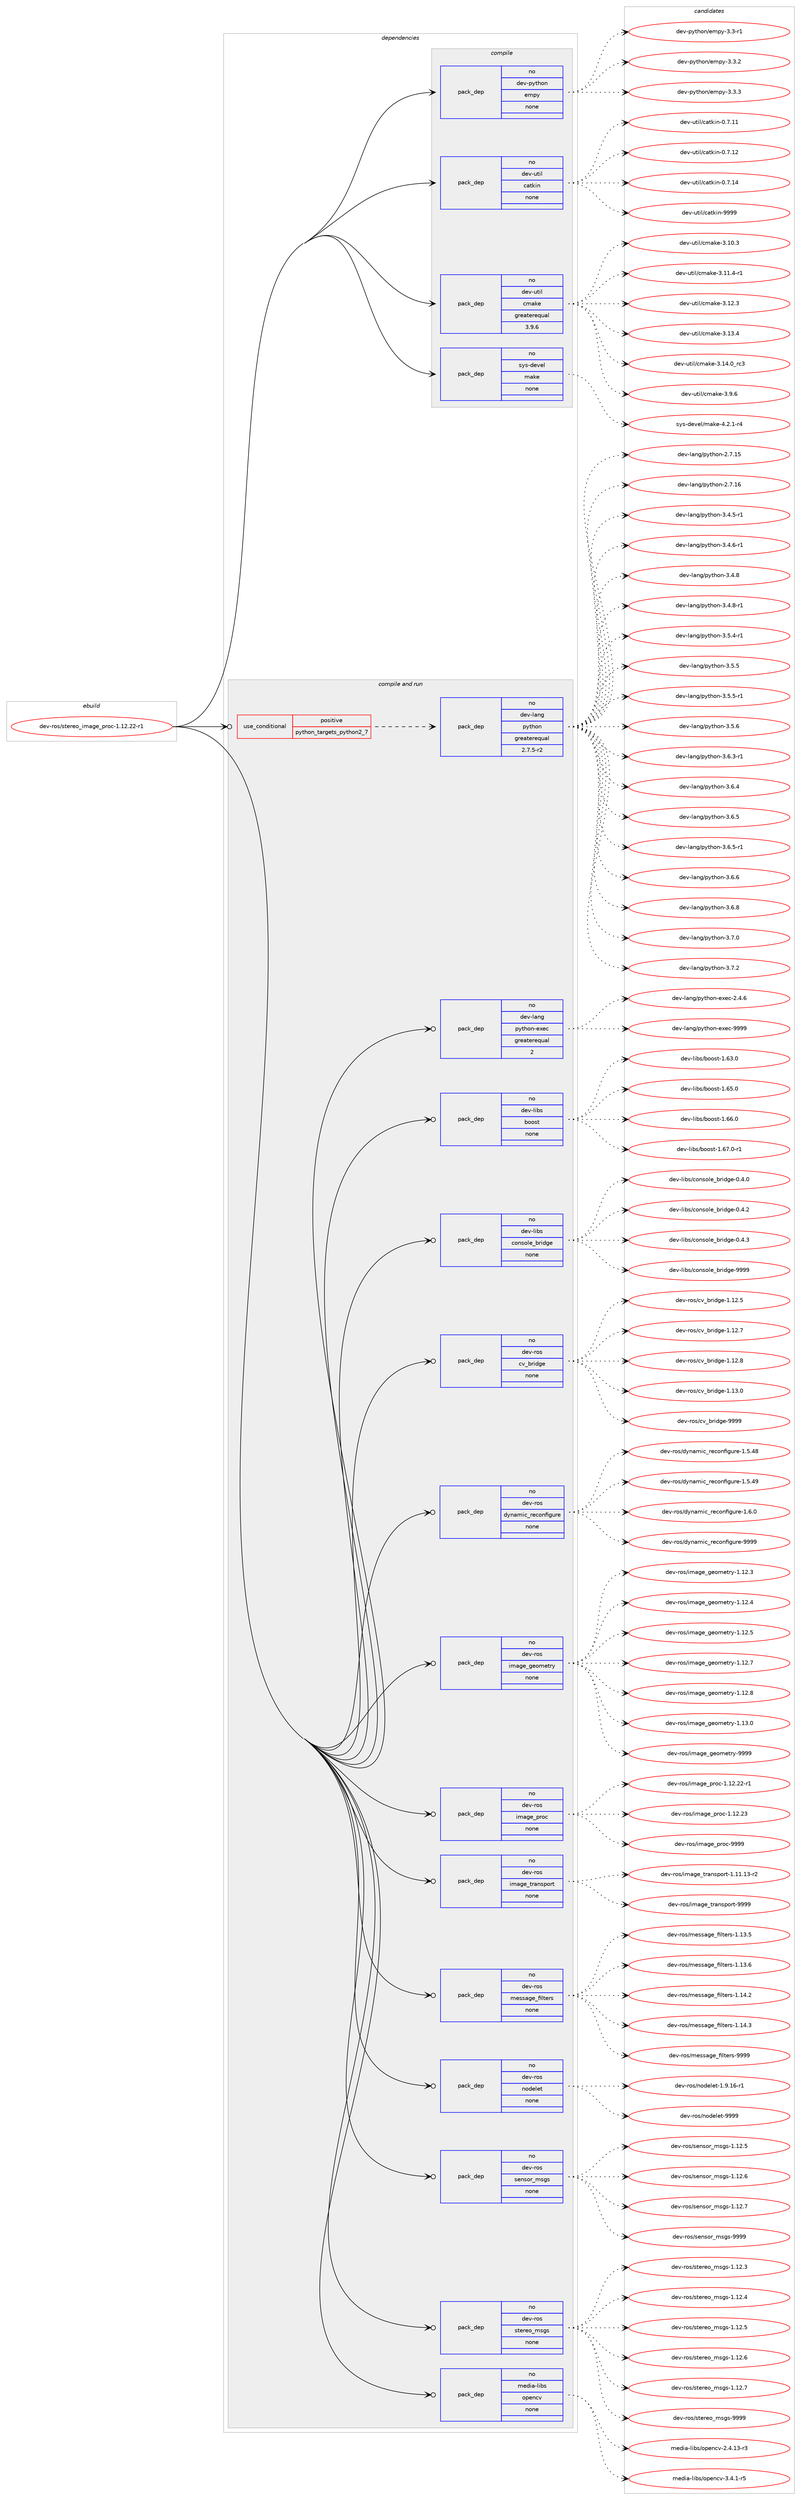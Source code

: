 digraph prolog {

# *************
# Graph options
# *************

newrank=true;
concentrate=true;
compound=true;
graph [rankdir=LR,fontname=Helvetica,fontsize=10,ranksep=1.5];#, ranksep=2.5, nodesep=0.2];
edge  [arrowhead=vee];
node  [fontname=Helvetica,fontsize=10];

# **********
# The ebuild
# **********

subgraph cluster_leftcol {
color=gray;
rank=same;
label=<<i>ebuild</i>>;
id [label="dev-ros/stereo_image_proc-1.12.22-r1", color=red, width=4, href="../dev-ros/stereo_image_proc-1.12.22-r1.svg"];
}

# ****************
# The dependencies
# ****************

subgraph cluster_midcol {
color=gray;
label=<<i>dependencies</i>>;
subgraph cluster_compile {
fillcolor="#eeeeee";
style=filled;
label=<<i>compile</i>>;
subgraph pack1057390 {
dependency1471544 [label=<<TABLE BORDER="0" CELLBORDER="1" CELLSPACING="0" CELLPADDING="4" WIDTH="220"><TR><TD ROWSPAN="6" CELLPADDING="30">pack_dep</TD></TR><TR><TD WIDTH="110">no</TD></TR><TR><TD>dev-python</TD></TR><TR><TD>empy</TD></TR><TR><TD>none</TD></TR><TR><TD></TD></TR></TABLE>>, shape=none, color=blue];
}
id:e -> dependency1471544:w [weight=20,style="solid",arrowhead="vee"];
subgraph pack1057391 {
dependency1471545 [label=<<TABLE BORDER="0" CELLBORDER="1" CELLSPACING="0" CELLPADDING="4" WIDTH="220"><TR><TD ROWSPAN="6" CELLPADDING="30">pack_dep</TD></TR><TR><TD WIDTH="110">no</TD></TR><TR><TD>dev-util</TD></TR><TR><TD>catkin</TD></TR><TR><TD>none</TD></TR><TR><TD></TD></TR></TABLE>>, shape=none, color=blue];
}
id:e -> dependency1471545:w [weight=20,style="solid",arrowhead="vee"];
subgraph pack1057392 {
dependency1471546 [label=<<TABLE BORDER="0" CELLBORDER="1" CELLSPACING="0" CELLPADDING="4" WIDTH="220"><TR><TD ROWSPAN="6" CELLPADDING="30">pack_dep</TD></TR><TR><TD WIDTH="110">no</TD></TR><TR><TD>dev-util</TD></TR><TR><TD>cmake</TD></TR><TR><TD>greaterequal</TD></TR><TR><TD>3.9.6</TD></TR></TABLE>>, shape=none, color=blue];
}
id:e -> dependency1471546:w [weight=20,style="solid",arrowhead="vee"];
subgraph pack1057393 {
dependency1471547 [label=<<TABLE BORDER="0" CELLBORDER="1" CELLSPACING="0" CELLPADDING="4" WIDTH="220"><TR><TD ROWSPAN="6" CELLPADDING="30">pack_dep</TD></TR><TR><TD WIDTH="110">no</TD></TR><TR><TD>sys-devel</TD></TR><TR><TD>make</TD></TR><TR><TD>none</TD></TR><TR><TD></TD></TR></TABLE>>, shape=none, color=blue];
}
id:e -> dependency1471547:w [weight=20,style="solid",arrowhead="vee"];
}
subgraph cluster_compileandrun {
fillcolor="#eeeeee";
style=filled;
label=<<i>compile and run</i>>;
subgraph cond390764 {
dependency1471548 [label=<<TABLE BORDER="0" CELLBORDER="1" CELLSPACING="0" CELLPADDING="4"><TR><TD ROWSPAN="3" CELLPADDING="10">use_conditional</TD></TR><TR><TD>positive</TD></TR><TR><TD>python_targets_python2_7</TD></TR></TABLE>>, shape=none, color=red];
subgraph pack1057394 {
dependency1471549 [label=<<TABLE BORDER="0" CELLBORDER="1" CELLSPACING="0" CELLPADDING="4" WIDTH="220"><TR><TD ROWSPAN="6" CELLPADDING="30">pack_dep</TD></TR><TR><TD WIDTH="110">no</TD></TR><TR><TD>dev-lang</TD></TR><TR><TD>python</TD></TR><TR><TD>greaterequal</TD></TR><TR><TD>2.7.5-r2</TD></TR></TABLE>>, shape=none, color=blue];
}
dependency1471548:e -> dependency1471549:w [weight=20,style="dashed",arrowhead="vee"];
}
id:e -> dependency1471548:w [weight=20,style="solid",arrowhead="odotvee"];
subgraph pack1057395 {
dependency1471550 [label=<<TABLE BORDER="0" CELLBORDER="1" CELLSPACING="0" CELLPADDING="4" WIDTH="220"><TR><TD ROWSPAN="6" CELLPADDING="30">pack_dep</TD></TR><TR><TD WIDTH="110">no</TD></TR><TR><TD>dev-lang</TD></TR><TR><TD>python-exec</TD></TR><TR><TD>greaterequal</TD></TR><TR><TD>2</TD></TR></TABLE>>, shape=none, color=blue];
}
id:e -> dependency1471550:w [weight=20,style="solid",arrowhead="odotvee"];
subgraph pack1057396 {
dependency1471551 [label=<<TABLE BORDER="0" CELLBORDER="1" CELLSPACING="0" CELLPADDING="4" WIDTH="220"><TR><TD ROWSPAN="6" CELLPADDING="30">pack_dep</TD></TR><TR><TD WIDTH="110">no</TD></TR><TR><TD>dev-libs</TD></TR><TR><TD>boost</TD></TR><TR><TD>none</TD></TR><TR><TD></TD></TR></TABLE>>, shape=none, color=blue];
}
id:e -> dependency1471551:w [weight=20,style="solid",arrowhead="odotvee"];
subgraph pack1057397 {
dependency1471552 [label=<<TABLE BORDER="0" CELLBORDER="1" CELLSPACING="0" CELLPADDING="4" WIDTH="220"><TR><TD ROWSPAN="6" CELLPADDING="30">pack_dep</TD></TR><TR><TD WIDTH="110">no</TD></TR><TR><TD>dev-libs</TD></TR><TR><TD>console_bridge</TD></TR><TR><TD>none</TD></TR><TR><TD></TD></TR></TABLE>>, shape=none, color=blue];
}
id:e -> dependency1471552:w [weight=20,style="solid",arrowhead="odotvee"];
subgraph pack1057398 {
dependency1471553 [label=<<TABLE BORDER="0" CELLBORDER="1" CELLSPACING="0" CELLPADDING="4" WIDTH="220"><TR><TD ROWSPAN="6" CELLPADDING="30">pack_dep</TD></TR><TR><TD WIDTH="110">no</TD></TR><TR><TD>dev-ros</TD></TR><TR><TD>cv_bridge</TD></TR><TR><TD>none</TD></TR><TR><TD></TD></TR></TABLE>>, shape=none, color=blue];
}
id:e -> dependency1471553:w [weight=20,style="solid",arrowhead="odotvee"];
subgraph pack1057399 {
dependency1471554 [label=<<TABLE BORDER="0" CELLBORDER="1" CELLSPACING="0" CELLPADDING="4" WIDTH="220"><TR><TD ROWSPAN="6" CELLPADDING="30">pack_dep</TD></TR><TR><TD WIDTH="110">no</TD></TR><TR><TD>dev-ros</TD></TR><TR><TD>dynamic_reconfigure</TD></TR><TR><TD>none</TD></TR><TR><TD></TD></TR></TABLE>>, shape=none, color=blue];
}
id:e -> dependency1471554:w [weight=20,style="solid",arrowhead="odotvee"];
subgraph pack1057400 {
dependency1471555 [label=<<TABLE BORDER="0" CELLBORDER="1" CELLSPACING="0" CELLPADDING="4" WIDTH="220"><TR><TD ROWSPAN="6" CELLPADDING="30">pack_dep</TD></TR><TR><TD WIDTH="110">no</TD></TR><TR><TD>dev-ros</TD></TR><TR><TD>image_geometry</TD></TR><TR><TD>none</TD></TR><TR><TD></TD></TR></TABLE>>, shape=none, color=blue];
}
id:e -> dependency1471555:w [weight=20,style="solid",arrowhead="odotvee"];
subgraph pack1057401 {
dependency1471556 [label=<<TABLE BORDER="0" CELLBORDER="1" CELLSPACING="0" CELLPADDING="4" WIDTH="220"><TR><TD ROWSPAN="6" CELLPADDING="30">pack_dep</TD></TR><TR><TD WIDTH="110">no</TD></TR><TR><TD>dev-ros</TD></TR><TR><TD>image_proc</TD></TR><TR><TD>none</TD></TR><TR><TD></TD></TR></TABLE>>, shape=none, color=blue];
}
id:e -> dependency1471556:w [weight=20,style="solid",arrowhead="odotvee"];
subgraph pack1057402 {
dependency1471557 [label=<<TABLE BORDER="0" CELLBORDER="1" CELLSPACING="0" CELLPADDING="4" WIDTH="220"><TR><TD ROWSPAN="6" CELLPADDING="30">pack_dep</TD></TR><TR><TD WIDTH="110">no</TD></TR><TR><TD>dev-ros</TD></TR><TR><TD>image_transport</TD></TR><TR><TD>none</TD></TR><TR><TD></TD></TR></TABLE>>, shape=none, color=blue];
}
id:e -> dependency1471557:w [weight=20,style="solid",arrowhead="odotvee"];
subgraph pack1057403 {
dependency1471558 [label=<<TABLE BORDER="0" CELLBORDER="1" CELLSPACING="0" CELLPADDING="4" WIDTH="220"><TR><TD ROWSPAN="6" CELLPADDING="30">pack_dep</TD></TR><TR><TD WIDTH="110">no</TD></TR><TR><TD>dev-ros</TD></TR><TR><TD>message_filters</TD></TR><TR><TD>none</TD></TR><TR><TD></TD></TR></TABLE>>, shape=none, color=blue];
}
id:e -> dependency1471558:w [weight=20,style="solid",arrowhead="odotvee"];
subgraph pack1057404 {
dependency1471559 [label=<<TABLE BORDER="0" CELLBORDER="1" CELLSPACING="0" CELLPADDING="4" WIDTH="220"><TR><TD ROWSPAN="6" CELLPADDING="30">pack_dep</TD></TR><TR><TD WIDTH="110">no</TD></TR><TR><TD>dev-ros</TD></TR><TR><TD>nodelet</TD></TR><TR><TD>none</TD></TR><TR><TD></TD></TR></TABLE>>, shape=none, color=blue];
}
id:e -> dependency1471559:w [weight=20,style="solid",arrowhead="odotvee"];
subgraph pack1057405 {
dependency1471560 [label=<<TABLE BORDER="0" CELLBORDER="1" CELLSPACING="0" CELLPADDING="4" WIDTH="220"><TR><TD ROWSPAN="6" CELLPADDING="30">pack_dep</TD></TR><TR><TD WIDTH="110">no</TD></TR><TR><TD>dev-ros</TD></TR><TR><TD>sensor_msgs</TD></TR><TR><TD>none</TD></TR><TR><TD></TD></TR></TABLE>>, shape=none, color=blue];
}
id:e -> dependency1471560:w [weight=20,style="solid",arrowhead="odotvee"];
subgraph pack1057406 {
dependency1471561 [label=<<TABLE BORDER="0" CELLBORDER="1" CELLSPACING="0" CELLPADDING="4" WIDTH="220"><TR><TD ROWSPAN="6" CELLPADDING="30">pack_dep</TD></TR><TR><TD WIDTH="110">no</TD></TR><TR><TD>dev-ros</TD></TR><TR><TD>stereo_msgs</TD></TR><TR><TD>none</TD></TR><TR><TD></TD></TR></TABLE>>, shape=none, color=blue];
}
id:e -> dependency1471561:w [weight=20,style="solid",arrowhead="odotvee"];
subgraph pack1057407 {
dependency1471562 [label=<<TABLE BORDER="0" CELLBORDER="1" CELLSPACING="0" CELLPADDING="4" WIDTH="220"><TR><TD ROWSPAN="6" CELLPADDING="30">pack_dep</TD></TR><TR><TD WIDTH="110">no</TD></TR><TR><TD>media-libs</TD></TR><TR><TD>opencv</TD></TR><TR><TD>none</TD></TR><TR><TD></TD></TR></TABLE>>, shape=none, color=blue];
}
id:e -> dependency1471562:w [weight=20,style="solid",arrowhead="odotvee"];
}
subgraph cluster_run {
fillcolor="#eeeeee";
style=filled;
label=<<i>run</i>>;
}
}

# **************
# The candidates
# **************

subgraph cluster_choices {
rank=same;
color=gray;
label=<<i>candidates</i>>;

subgraph choice1057390 {
color=black;
nodesep=1;
choice1001011184511212111610411111047101109112121455146514511449 [label="dev-python/empy-3.3-r1", color=red, width=4,href="../dev-python/empy-3.3-r1.svg"];
choice1001011184511212111610411111047101109112121455146514650 [label="dev-python/empy-3.3.2", color=red, width=4,href="../dev-python/empy-3.3.2.svg"];
choice1001011184511212111610411111047101109112121455146514651 [label="dev-python/empy-3.3.3", color=red, width=4,href="../dev-python/empy-3.3.3.svg"];
dependency1471544:e -> choice1001011184511212111610411111047101109112121455146514511449:w [style=dotted,weight="100"];
dependency1471544:e -> choice1001011184511212111610411111047101109112121455146514650:w [style=dotted,weight="100"];
dependency1471544:e -> choice1001011184511212111610411111047101109112121455146514651:w [style=dotted,weight="100"];
}
subgraph choice1057391 {
color=black;
nodesep=1;
choice1001011184511711610510847999711610710511045484655464949 [label="dev-util/catkin-0.7.11", color=red, width=4,href="../dev-util/catkin-0.7.11.svg"];
choice1001011184511711610510847999711610710511045484655464950 [label="dev-util/catkin-0.7.12", color=red, width=4,href="../dev-util/catkin-0.7.12.svg"];
choice1001011184511711610510847999711610710511045484655464952 [label="dev-util/catkin-0.7.14", color=red, width=4,href="../dev-util/catkin-0.7.14.svg"];
choice100101118451171161051084799971161071051104557575757 [label="dev-util/catkin-9999", color=red, width=4,href="../dev-util/catkin-9999.svg"];
dependency1471545:e -> choice1001011184511711610510847999711610710511045484655464949:w [style=dotted,weight="100"];
dependency1471545:e -> choice1001011184511711610510847999711610710511045484655464950:w [style=dotted,weight="100"];
dependency1471545:e -> choice1001011184511711610510847999711610710511045484655464952:w [style=dotted,weight="100"];
dependency1471545:e -> choice100101118451171161051084799971161071051104557575757:w [style=dotted,weight="100"];
}
subgraph choice1057392 {
color=black;
nodesep=1;
choice1001011184511711610510847991099710710145514649484651 [label="dev-util/cmake-3.10.3", color=red, width=4,href="../dev-util/cmake-3.10.3.svg"];
choice10010111845117116105108479910997107101455146494946524511449 [label="dev-util/cmake-3.11.4-r1", color=red, width=4,href="../dev-util/cmake-3.11.4-r1.svg"];
choice1001011184511711610510847991099710710145514649504651 [label="dev-util/cmake-3.12.3", color=red, width=4,href="../dev-util/cmake-3.12.3.svg"];
choice1001011184511711610510847991099710710145514649514652 [label="dev-util/cmake-3.13.4", color=red, width=4,href="../dev-util/cmake-3.13.4.svg"];
choice1001011184511711610510847991099710710145514649524648951149951 [label="dev-util/cmake-3.14.0_rc3", color=red, width=4,href="../dev-util/cmake-3.14.0_rc3.svg"];
choice10010111845117116105108479910997107101455146574654 [label="dev-util/cmake-3.9.6", color=red, width=4,href="../dev-util/cmake-3.9.6.svg"];
dependency1471546:e -> choice1001011184511711610510847991099710710145514649484651:w [style=dotted,weight="100"];
dependency1471546:e -> choice10010111845117116105108479910997107101455146494946524511449:w [style=dotted,weight="100"];
dependency1471546:e -> choice1001011184511711610510847991099710710145514649504651:w [style=dotted,weight="100"];
dependency1471546:e -> choice1001011184511711610510847991099710710145514649514652:w [style=dotted,weight="100"];
dependency1471546:e -> choice1001011184511711610510847991099710710145514649524648951149951:w [style=dotted,weight="100"];
dependency1471546:e -> choice10010111845117116105108479910997107101455146574654:w [style=dotted,weight="100"];
}
subgraph choice1057393 {
color=black;
nodesep=1;
choice1151211154510010111810110847109971071014552465046494511452 [label="sys-devel/make-4.2.1-r4", color=red, width=4,href="../sys-devel/make-4.2.1-r4.svg"];
dependency1471547:e -> choice1151211154510010111810110847109971071014552465046494511452:w [style=dotted,weight="100"];
}
subgraph choice1057394 {
color=black;
nodesep=1;
choice10010111845108971101034711212111610411111045504655464953 [label="dev-lang/python-2.7.15", color=red, width=4,href="../dev-lang/python-2.7.15.svg"];
choice10010111845108971101034711212111610411111045504655464954 [label="dev-lang/python-2.7.16", color=red, width=4,href="../dev-lang/python-2.7.16.svg"];
choice1001011184510897110103471121211161041111104551465246534511449 [label="dev-lang/python-3.4.5-r1", color=red, width=4,href="../dev-lang/python-3.4.5-r1.svg"];
choice1001011184510897110103471121211161041111104551465246544511449 [label="dev-lang/python-3.4.6-r1", color=red, width=4,href="../dev-lang/python-3.4.6-r1.svg"];
choice100101118451089711010347112121116104111110455146524656 [label="dev-lang/python-3.4.8", color=red, width=4,href="../dev-lang/python-3.4.8.svg"];
choice1001011184510897110103471121211161041111104551465246564511449 [label="dev-lang/python-3.4.8-r1", color=red, width=4,href="../dev-lang/python-3.4.8-r1.svg"];
choice1001011184510897110103471121211161041111104551465346524511449 [label="dev-lang/python-3.5.4-r1", color=red, width=4,href="../dev-lang/python-3.5.4-r1.svg"];
choice100101118451089711010347112121116104111110455146534653 [label="dev-lang/python-3.5.5", color=red, width=4,href="../dev-lang/python-3.5.5.svg"];
choice1001011184510897110103471121211161041111104551465346534511449 [label="dev-lang/python-3.5.5-r1", color=red, width=4,href="../dev-lang/python-3.5.5-r1.svg"];
choice100101118451089711010347112121116104111110455146534654 [label="dev-lang/python-3.5.6", color=red, width=4,href="../dev-lang/python-3.5.6.svg"];
choice1001011184510897110103471121211161041111104551465446514511449 [label="dev-lang/python-3.6.3-r1", color=red, width=4,href="../dev-lang/python-3.6.3-r1.svg"];
choice100101118451089711010347112121116104111110455146544652 [label="dev-lang/python-3.6.4", color=red, width=4,href="../dev-lang/python-3.6.4.svg"];
choice100101118451089711010347112121116104111110455146544653 [label="dev-lang/python-3.6.5", color=red, width=4,href="../dev-lang/python-3.6.5.svg"];
choice1001011184510897110103471121211161041111104551465446534511449 [label="dev-lang/python-3.6.5-r1", color=red, width=4,href="../dev-lang/python-3.6.5-r1.svg"];
choice100101118451089711010347112121116104111110455146544654 [label="dev-lang/python-3.6.6", color=red, width=4,href="../dev-lang/python-3.6.6.svg"];
choice100101118451089711010347112121116104111110455146544656 [label="dev-lang/python-3.6.8", color=red, width=4,href="../dev-lang/python-3.6.8.svg"];
choice100101118451089711010347112121116104111110455146554648 [label="dev-lang/python-3.7.0", color=red, width=4,href="../dev-lang/python-3.7.0.svg"];
choice100101118451089711010347112121116104111110455146554650 [label="dev-lang/python-3.7.2", color=red, width=4,href="../dev-lang/python-3.7.2.svg"];
dependency1471549:e -> choice10010111845108971101034711212111610411111045504655464953:w [style=dotted,weight="100"];
dependency1471549:e -> choice10010111845108971101034711212111610411111045504655464954:w [style=dotted,weight="100"];
dependency1471549:e -> choice1001011184510897110103471121211161041111104551465246534511449:w [style=dotted,weight="100"];
dependency1471549:e -> choice1001011184510897110103471121211161041111104551465246544511449:w [style=dotted,weight="100"];
dependency1471549:e -> choice100101118451089711010347112121116104111110455146524656:w [style=dotted,weight="100"];
dependency1471549:e -> choice1001011184510897110103471121211161041111104551465246564511449:w [style=dotted,weight="100"];
dependency1471549:e -> choice1001011184510897110103471121211161041111104551465346524511449:w [style=dotted,weight="100"];
dependency1471549:e -> choice100101118451089711010347112121116104111110455146534653:w [style=dotted,weight="100"];
dependency1471549:e -> choice1001011184510897110103471121211161041111104551465346534511449:w [style=dotted,weight="100"];
dependency1471549:e -> choice100101118451089711010347112121116104111110455146534654:w [style=dotted,weight="100"];
dependency1471549:e -> choice1001011184510897110103471121211161041111104551465446514511449:w [style=dotted,weight="100"];
dependency1471549:e -> choice100101118451089711010347112121116104111110455146544652:w [style=dotted,weight="100"];
dependency1471549:e -> choice100101118451089711010347112121116104111110455146544653:w [style=dotted,weight="100"];
dependency1471549:e -> choice1001011184510897110103471121211161041111104551465446534511449:w [style=dotted,weight="100"];
dependency1471549:e -> choice100101118451089711010347112121116104111110455146544654:w [style=dotted,weight="100"];
dependency1471549:e -> choice100101118451089711010347112121116104111110455146544656:w [style=dotted,weight="100"];
dependency1471549:e -> choice100101118451089711010347112121116104111110455146554648:w [style=dotted,weight="100"];
dependency1471549:e -> choice100101118451089711010347112121116104111110455146554650:w [style=dotted,weight="100"];
}
subgraph choice1057395 {
color=black;
nodesep=1;
choice1001011184510897110103471121211161041111104510112010199455046524654 [label="dev-lang/python-exec-2.4.6", color=red, width=4,href="../dev-lang/python-exec-2.4.6.svg"];
choice10010111845108971101034711212111610411111045101120101994557575757 [label="dev-lang/python-exec-9999", color=red, width=4,href="../dev-lang/python-exec-9999.svg"];
dependency1471550:e -> choice1001011184510897110103471121211161041111104510112010199455046524654:w [style=dotted,weight="100"];
dependency1471550:e -> choice10010111845108971101034711212111610411111045101120101994557575757:w [style=dotted,weight="100"];
}
subgraph choice1057396 {
color=black;
nodesep=1;
choice1001011184510810598115479811111111511645494654514648 [label="dev-libs/boost-1.63.0", color=red, width=4,href="../dev-libs/boost-1.63.0.svg"];
choice1001011184510810598115479811111111511645494654534648 [label="dev-libs/boost-1.65.0", color=red, width=4,href="../dev-libs/boost-1.65.0.svg"];
choice1001011184510810598115479811111111511645494654544648 [label="dev-libs/boost-1.66.0", color=red, width=4,href="../dev-libs/boost-1.66.0.svg"];
choice10010111845108105981154798111111115116454946545546484511449 [label="dev-libs/boost-1.67.0-r1", color=red, width=4,href="../dev-libs/boost-1.67.0-r1.svg"];
dependency1471551:e -> choice1001011184510810598115479811111111511645494654514648:w [style=dotted,weight="100"];
dependency1471551:e -> choice1001011184510810598115479811111111511645494654534648:w [style=dotted,weight="100"];
dependency1471551:e -> choice1001011184510810598115479811111111511645494654544648:w [style=dotted,weight="100"];
dependency1471551:e -> choice10010111845108105981154798111111115116454946545546484511449:w [style=dotted,weight="100"];
}
subgraph choice1057397 {
color=black;
nodesep=1;
choice100101118451081059811547991111101151111081019598114105100103101454846524648 [label="dev-libs/console_bridge-0.4.0", color=red, width=4,href="../dev-libs/console_bridge-0.4.0.svg"];
choice100101118451081059811547991111101151111081019598114105100103101454846524650 [label="dev-libs/console_bridge-0.4.2", color=red, width=4,href="../dev-libs/console_bridge-0.4.2.svg"];
choice100101118451081059811547991111101151111081019598114105100103101454846524651 [label="dev-libs/console_bridge-0.4.3", color=red, width=4,href="../dev-libs/console_bridge-0.4.3.svg"];
choice1001011184510810598115479911111011511110810195981141051001031014557575757 [label="dev-libs/console_bridge-9999", color=red, width=4,href="../dev-libs/console_bridge-9999.svg"];
dependency1471552:e -> choice100101118451081059811547991111101151111081019598114105100103101454846524648:w [style=dotted,weight="100"];
dependency1471552:e -> choice100101118451081059811547991111101151111081019598114105100103101454846524650:w [style=dotted,weight="100"];
dependency1471552:e -> choice100101118451081059811547991111101151111081019598114105100103101454846524651:w [style=dotted,weight="100"];
dependency1471552:e -> choice1001011184510810598115479911111011511110810195981141051001031014557575757:w [style=dotted,weight="100"];
}
subgraph choice1057398 {
color=black;
nodesep=1;
choice100101118451141111154799118959811410510010310145494649504653 [label="dev-ros/cv_bridge-1.12.5", color=red, width=4,href="../dev-ros/cv_bridge-1.12.5.svg"];
choice100101118451141111154799118959811410510010310145494649504655 [label="dev-ros/cv_bridge-1.12.7", color=red, width=4,href="../dev-ros/cv_bridge-1.12.7.svg"];
choice100101118451141111154799118959811410510010310145494649504656 [label="dev-ros/cv_bridge-1.12.8", color=red, width=4,href="../dev-ros/cv_bridge-1.12.8.svg"];
choice100101118451141111154799118959811410510010310145494649514648 [label="dev-ros/cv_bridge-1.13.0", color=red, width=4,href="../dev-ros/cv_bridge-1.13.0.svg"];
choice10010111845114111115479911895981141051001031014557575757 [label="dev-ros/cv_bridge-9999", color=red, width=4,href="../dev-ros/cv_bridge-9999.svg"];
dependency1471553:e -> choice100101118451141111154799118959811410510010310145494649504653:w [style=dotted,weight="100"];
dependency1471553:e -> choice100101118451141111154799118959811410510010310145494649504655:w [style=dotted,weight="100"];
dependency1471553:e -> choice100101118451141111154799118959811410510010310145494649504656:w [style=dotted,weight="100"];
dependency1471553:e -> choice100101118451141111154799118959811410510010310145494649514648:w [style=dotted,weight="100"];
dependency1471553:e -> choice10010111845114111115479911895981141051001031014557575757:w [style=dotted,weight="100"];
}
subgraph choice1057399 {
color=black;
nodesep=1;
choice10010111845114111115471001211109710910599951141019911111010210510311711410145494653465256 [label="dev-ros/dynamic_reconfigure-1.5.48", color=red, width=4,href="../dev-ros/dynamic_reconfigure-1.5.48.svg"];
choice10010111845114111115471001211109710910599951141019911111010210510311711410145494653465257 [label="dev-ros/dynamic_reconfigure-1.5.49", color=red, width=4,href="../dev-ros/dynamic_reconfigure-1.5.49.svg"];
choice100101118451141111154710012111097109105999511410199111110102105103117114101454946544648 [label="dev-ros/dynamic_reconfigure-1.6.0", color=red, width=4,href="../dev-ros/dynamic_reconfigure-1.6.0.svg"];
choice1001011184511411111547100121110971091059995114101991111101021051031171141014557575757 [label="dev-ros/dynamic_reconfigure-9999", color=red, width=4,href="../dev-ros/dynamic_reconfigure-9999.svg"];
dependency1471554:e -> choice10010111845114111115471001211109710910599951141019911111010210510311711410145494653465256:w [style=dotted,weight="100"];
dependency1471554:e -> choice10010111845114111115471001211109710910599951141019911111010210510311711410145494653465257:w [style=dotted,weight="100"];
dependency1471554:e -> choice100101118451141111154710012111097109105999511410199111110102105103117114101454946544648:w [style=dotted,weight="100"];
dependency1471554:e -> choice1001011184511411111547100121110971091059995114101991111101021051031171141014557575757:w [style=dotted,weight="100"];
}
subgraph choice1057400 {
color=black;
nodesep=1;
choice1001011184511411111547105109971031019510310111110910111611412145494649504651 [label="dev-ros/image_geometry-1.12.3", color=red, width=4,href="../dev-ros/image_geometry-1.12.3.svg"];
choice1001011184511411111547105109971031019510310111110910111611412145494649504652 [label="dev-ros/image_geometry-1.12.4", color=red, width=4,href="../dev-ros/image_geometry-1.12.4.svg"];
choice1001011184511411111547105109971031019510310111110910111611412145494649504653 [label="dev-ros/image_geometry-1.12.5", color=red, width=4,href="../dev-ros/image_geometry-1.12.5.svg"];
choice1001011184511411111547105109971031019510310111110910111611412145494649504655 [label="dev-ros/image_geometry-1.12.7", color=red, width=4,href="../dev-ros/image_geometry-1.12.7.svg"];
choice1001011184511411111547105109971031019510310111110910111611412145494649504656 [label="dev-ros/image_geometry-1.12.8", color=red, width=4,href="../dev-ros/image_geometry-1.12.8.svg"];
choice1001011184511411111547105109971031019510310111110910111611412145494649514648 [label="dev-ros/image_geometry-1.13.0", color=red, width=4,href="../dev-ros/image_geometry-1.13.0.svg"];
choice100101118451141111154710510997103101951031011111091011161141214557575757 [label="dev-ros/image_geometry-9999", color=red, width=4,href="../dev-ros/image_geometry-9999.svg"];
dependency1471555:e -> choice1001011184511411111547105109971031019510310111110910111611412145494649504651:w [style=dotted,weight="100"];
dependency1471555:e -> choice1001011184511411111547105109971031019510310111110910111611412145494649504652:w [style=dotted,weight="100"];
dependency1471555:e -> choice1001011184511411111547105109971031019510310111110910111611412145494649504653:w [style=dotted,weight="100"];
dependency1471555:e -> choice1001011184511411111547105109971031019510310111110910111611412145494649504655:w [style=dotted,weight="100"];
dependency1471555:e -> choice1001011184511411111547105109971031019510310111110910111611412145494649504656:w [style=dotted,weight="100"];
dependency1471555:e -> choice1001011184511411111547105109971031019510310111110910111611412145494649514648:w [style=dotted,weight="100"];
dependency1471555:e -> choice100101118451141111154710510997103101951031011111091011161141214557575757:w [style=dotted,weight="100"];
}
subgraph choice1057401 {
color=black;
nodesep=1;
choice100101118451141111154710510997103101951121141119945494649504650504511449 [label="dev-ros/image_proc-1.12.22-r1", color=red, width=4,href="../dev-ros/image_proc-1.12.22-r1.svg"];
choice10010111845114111115471051099710310195112114111994549464950465051 [label="dev-ros/image_proc-1.12.23", color=red, width=4,href="../dev-ros/image_proc-1.12.23.svg"];
choice10010111845114111115471051099710310195112114111994557575757 [label="dev-ros/image_proc-9999", color=red, width=4,href="../dev-ros/image_proc-9999.svg"];
dependency1471556:e -> choice100101118451141111154710510997103101951121141119945494649504650504511449:w [style=dotted,weight="100"];
dependency1471556:e -> choice10010111845114111115471051099710310195112114111994549464950465051:w [style=dotted,weight="100"];
dependency1471556:e -> choice10010111845114111115471051099710310195112114111994557575757:w [style=dotted,weight="100"];
}
subgraph choice1057402 {
color=black;
nodesep=1;
choice100101118451141111154710510997103101951161149711011511211111411645494649494649514511450 [label="dev-ros/image_transport-1.11.13-r2", color=red, width=4,href="../dev-ros/image_transport-1.11.13-r2.svg"];
choice10010111845114111115471051099710310195116114971101151121111141164557575757 [label="dev-ros/image_transport-9999", color=red, width=4,href="../dev-ros/image_transport-9999.svg"];
dependency1471557:e -> choice100101118451141111154710510997103101951161149711011511211111411645494649494649514511450:w [style=dotted,weight="100"];
dependency1471557:e -> choice10010111845114111115471051099710310195116114971101151121111141164557575757:w [style=dotted,weight="100"];
}
subgraph choice1057403 {
color=black;
nodesep=1;
choice1001011184511411111547109101115115971031019510210510811610111411545494649514653 [label="dev-ros/message_filters-1.13.5", color=red, width=4,href="../dev-ros/message_filters-1.13.5.svg"];
choice1001011184511411111547109101115115971031019510210510811610111411545494649514654 [label="dev-ros/message_filters-1.13.6", color=red, width=4,href="../dev-ros/message_filters-1.13.6.svg"];
choice1001011184511411111547109101115115971031019510210510811610111411545494649524650 [label="dev-ros/message_filters-1.14.2", color=red, width=4,href="../dev-ros/message_filters-1.14.2.svg"];
choice1001011184511411111547109101115115971031019510210510811610111411545494649524651 [label="dev-ros/message_filters-1.14.3", color=red, width=4,href="../dev-ros/message_filters-1.14.3.svg"];
choice100101118451141111154710910111511597103101951021051081161011141154557575757 [label="dev-ros/message_filters-9999", color=red, width=4,href="../dev-ros/message_filters-9999.svg"];
dependency1471558:e -> choice1001011184511411111547109101115115971031019510210510811610111411545494649514653:w [style=dotted,weight="100"];
dependency1471558:e -> choice1001011184511411111547109101115115971031019510210510811610111411545494649514654:w [style=dotted,weight="100"];
dependency1471558:e -> choice1001011184511411111547109101115115971031019510210510811610111411545494649524650:w [style=dotted,weight="100"];
dependency1471558:e -> choice1001011184511411111547109101115115971031019510210510811610111411545494649524651:w [style=dotted,weight="100"];
dependency1471558:e -> choice100101118451141111154710910111511597103101951021051081161011141154557575757:w [style=dotted,weight="100"];
}
subgraph choice1057404 {
color=black;
nodesep=1;
choice1001011184511411111547110111100101108101116454946574649544511449 [label="dev-ros/nodelet-1.9.16-r1", color=red, width=4,href="../dev-ros/nodelet-1.9.16-r1.svg"];
choice10010111845114111115471101111001011081011164557575757 [label="dev-ros/nodelet-9999", color=red, width=4,href="../dev-ros/nodelet-9999.svg"];
dependency1471559:e -> choice1001011184511411111547110111100101108101116454946574649544511449:w [style=dotted,weight="100"];
dependency1471559:e -> choice10010111845114111115471101111001011081011164557575757:w [style=dotted,weight="100"];
}
subgraph choice1057405 {
color=black;
nodesep=1;
choice10010111845114111115471151011101151111149510911510311545494649504653 [label="dev-ros/sensor_msgs-1.12.5", color=red, width=4,href="../dev-ros/sensor_msgs-1.12.5.svg"];
choice10010111845114111115471151011101151111149510911510311545494649504654 [label="dev-ros/sensor_msgs-1.12.6", color=red, width=4,href="../dev-ros/sensor_msgs-1.12.6.svg"];
choice10010111845114111115471151011101151111149510911510311545494649504655 [label="dev-ros/sensor_msgs-1.12.7", color=red, width=4,href="../dev-ros/sensor_msgs-1.12.7.svg"];
choice1001011184511411111547115101110115111114951091151031154557575757 [label="dev-ros/sensor_msgs-9999", color=red, width=4,href="../dev-ros/sensor_msgs-9999.svg"];
dependency1471560:e -> choice10010111845114111115471151011101151111149510911510311545494649504653:w [style=dotted,weight="100"];
dependency1471560:e -> choice10010111845114111115471151011101151111149510911510311545494649504654:w [style=dotted,weight="100"];
dependency1471560:e -> choice10010111845114111115471151011101151111149510911510311545494649504655:w [style=dotted,weight="100"];
dependency1471560:e -> choice1001011184511411111547115101110115111114951091151031154557575757:w [style=dotted,weight="100"];
}
subgraph choice1057406 {
color=black;
nodesep=1;
choice10010111845114111115471151161011141011119510911510311545494649504651 [label="dev-ros/stereo_msgs-1.12.3", color=red, width=4,href="../dev-ros/stereo_msgs-1.12.3.svg"];
choice10010111845114111115471151161011141011119510911510311545494649504652 [label="dev-ros/stereo_msgs-1.12.4", color=red, width=4,href="../dev-ros/stereo_msgs-1.12.4.svg"];
choice10010111845114111115471151161011141011119510911510311545494649504653 [label="dev-ros/stereo_msgs-1.12.5", color=red, width=4,href="../dev-ros/stereo_msgs-1.12.5.svg"];
choice10010111845114111115471151161011141011119510911510311545494649504654 [label="dev-ros/stereo_msgs-1.12.6", color=red, width=4,href="../dev-ros/stereo_msgs-1.12.6.svg"];
choice10010111845114111115471151161011141011119510911510311545494649504655 [label="dev-ros/stereo_msgs-1.12.7", color=red, width=4,href="../dev-ros/stereo_msgs-1.12.7.svg"];
choice1001011184511411111547115116101114101111951091151031154557575757 [label="dev-ros/stereo_msgs-9999", color=red, width=4,href="../dev-ros/stereo_msgs-9999.svg"];
dependency1471561:e -> choice10010111845114111115471151161011141011119510911510311545494649504651:w [style=dotted,weight="100"];
dependency1471561:e -> choice10010111845114111115471151161011141011119510911510311545494649504652:w [style=dotted,weight="100"];
dependency1471561:e -> choice10010111845114111115471151161011141011119510911510311545494649504653:w [style=dotted,weight="100"];
dependency1471561:e -> choice10010111845114111115471151161011141011119510911510311545494649504654:w [style=dotted,weight="100"];
dependency1471561:e -> choice10010111845114111115471151161011141011119510911510311545494649504655:w [style=dotted,weight="100"];
dependency1471561:e -> choice1001011184511411111547115116101114101111951091151031154557575757:w [style=dotted,weight="100"];
}
subgraph choice1057407 {
color=black;
nodesep=1;
choice1091011001059745108105981154711111210111099118455046524649514511451 [label="media-libs/opencv-2.4.13-r3", color=red, width=4,href="../media-libs/opencv-2.4.13-r3.svg"];
choice10910110010597451081059811547111112101110991184551465246494511453 [label="media-libs/opencv-3.4.1-r5", color=red, width=4,href="../media-libs/opencv-3.4.1-r5.svg"];
dependency1471562:e -> choice1091011001059745108105981154711111210111099118455046524649514511451:w [style=dotted,weight="100"];
dependency1471562:e -> choice10910110010597451081059811547111112101110991184551465246494511453:w [style=dotted,weight="100"];
}
}

}
